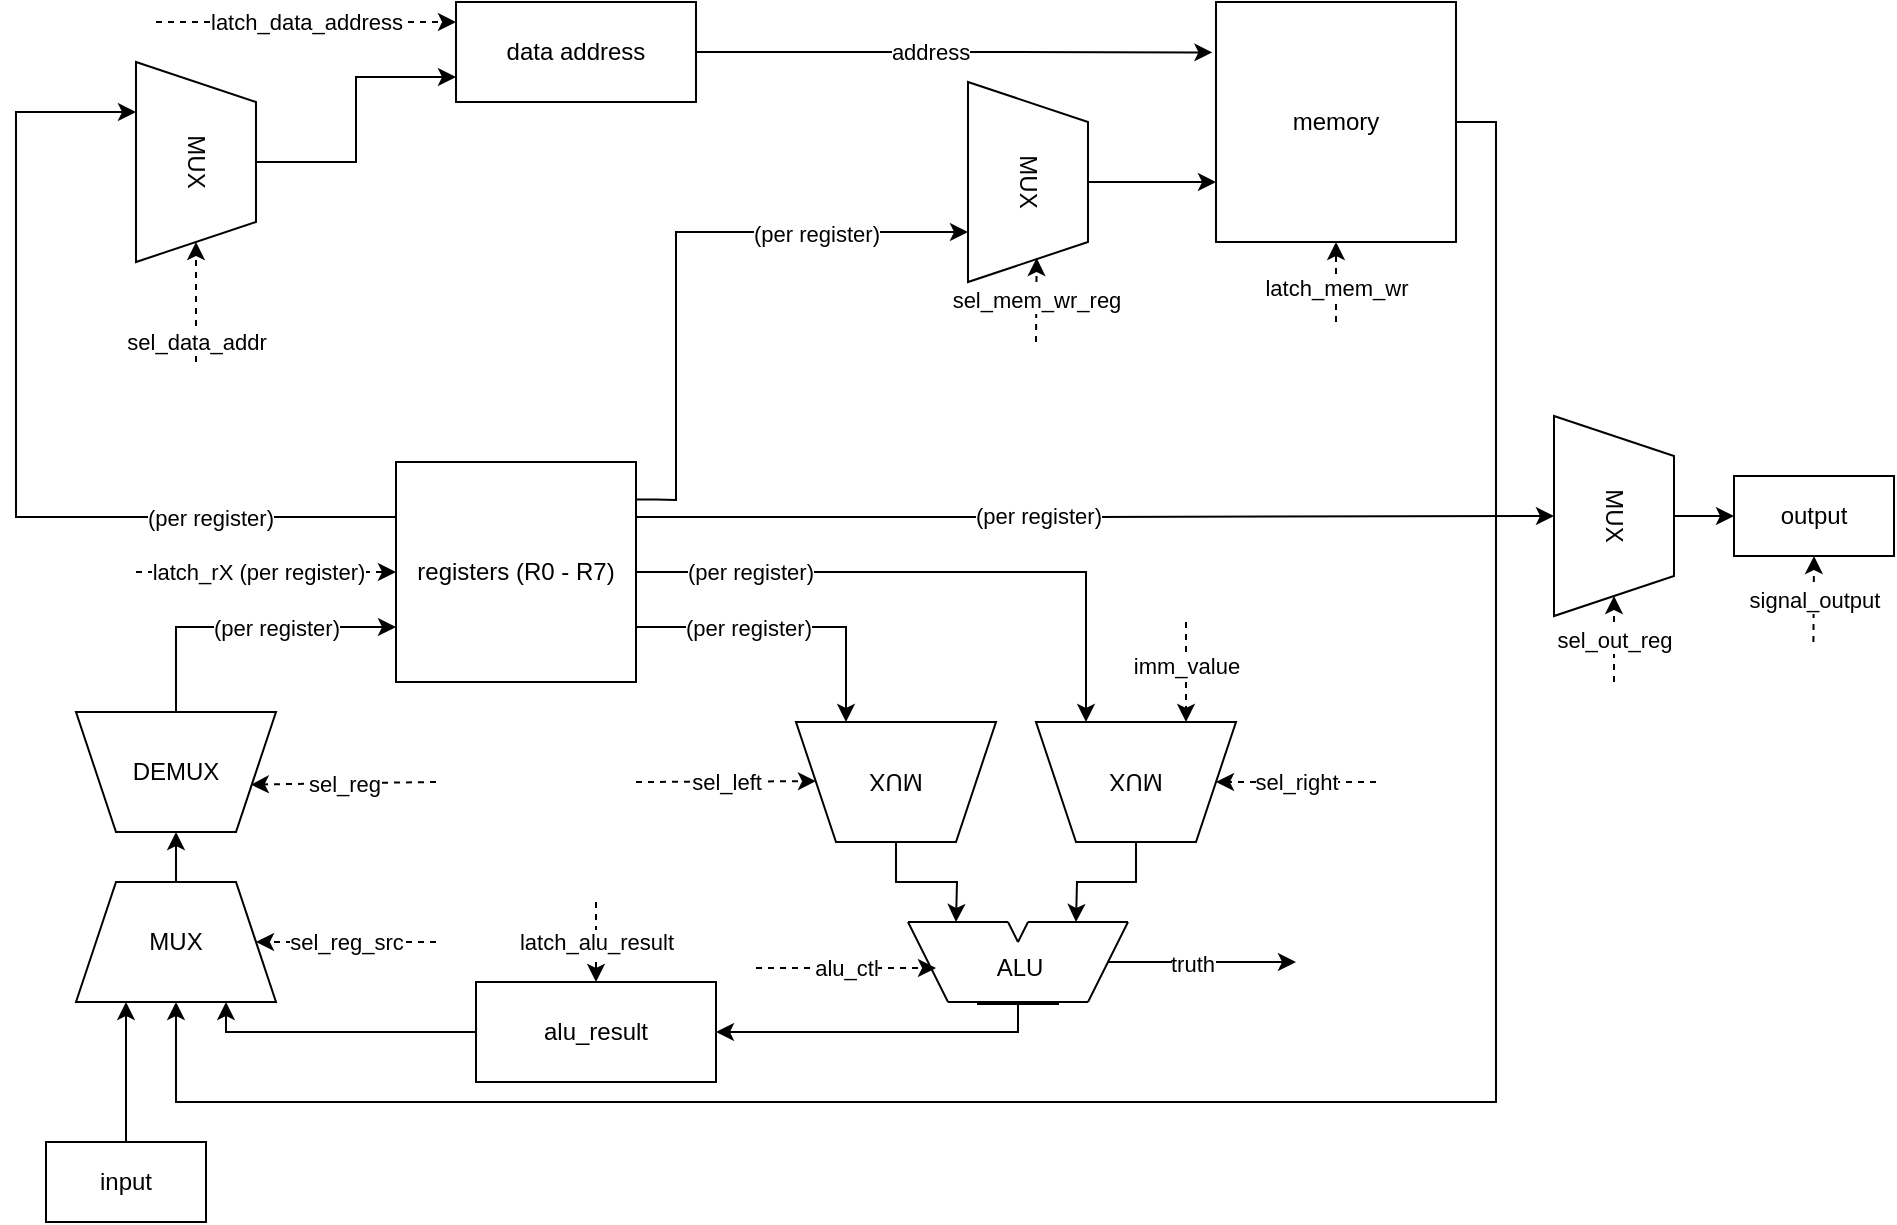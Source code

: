 <mxfile version="24.4.6" type="device">
  <diagram name="Page-1" id="7e0a89b8-554c-2b80-1dc8-d5c74ca68de4">
    <mxGraphModel dx="1188" dy="624" grid="1" gridSize="10" guides="1" tooltips="1" connect="1" arrows="1" fold="1" page="1" pageScale="1" pageWidth="1100" pageHeight="850" background="none" math="0" shadow="0">
      <root>
        <mxCell id="0" />
        <mxCell id="1" parent="0" />
        <mxCell id="mbTVtiMHDX3Djsl5jZRn-1" value="data address" style="rounded=0;whiteSpace=wrap;html=1;" parent="1" vertex="1">
          <mxGeometry x="240" y="40" width="120" height="50" as="geometry" />
        </mxCell>
        <mxCell id="mbTVtiMHDX3Djsl5jZRn-102" style="edgeStyle=orthogonalEdgeStyle;rounded=0;orthogonalLoop=1;jettySize=auto;html=1;entryX=0.5;entryY=1;entryDx=0;entryDy=0;" parent="1" source="mbTVtiMHDX3Djsl5jZRn-2" target="mbTVtiMHDX3Djsl5jZRn-63" edge="1">
          <mxGeometry relative="1" as="geometry">
            <Array as="points">
              <mxPoint x="760" y="100" />
              <mxPoint x="760" y="590" />
              <mxPoint x="100" y="590" />
            </Array>
          </mxGeometry>
        </mxCell>
        <mxCell id="mbTVtiMHDX3Djsl5jZRn-2" value="memory" style="rounded=0;whiteSpace=wrap;html=1;" parent="1" vertex="1">
          <mxGeometry x="620" y="40" width="120" height="120" as="geometry" />
        </mxCell>
        <mxCell id="mbTVtiMHDX3Djsl5jZRn-3" style="edgeStyle=orthogonalEdgeStyle;rounded=0;orthogonalLoop=1;jettySize=auto;html=1;entryX=-0.015;entryY=0.21;entryDx=0;entryDy=0;entryPerimeter=0;" parent="1" source="mbTVtiMHDX3Djsl5jZRn-1" target="mbTVtiMHDX3Djsl5jZRn-2" edge="1">
          <mxGeometry relative="1" as="geometry" />
        </mxCell>
        <mxCell id="mbTVtiMHDX3Djsl5jZRn-7" value="address" style="edgeLabel;html=1;align=center;verticalAlign=middle;resizable=0;points=[];" parent="mbTVtiMHDX3Djsl5jZRn-3" vertex="1" connectable="0">
          <mxGeometry x="-0.104" relative="1" as="geometry">
            <mxPoint x="1" as="offset" />
          </mxGeometry>
        </mxCell>
        <mxCell id="mbTVtiMHDX3Djsl5jZRn-4" value="" style="endArrow=classic;html=1;rounded=0;dashed=1;" parent="1" edge="1">
          <mxGeometry width="50" height="50" relative="1" as="geometry">
            <mxPoint x="90" y="50" as="sourcePoint" />
            <mxPoint x="240" y="50" as="targetPoint" />
          </mxGeometry>
        </mxCell>
        <mxCell id="mbTVtiMHDX3Djsl5jZRn-6" value="latch_data_address" style="edgeLabel;html=1;align=center;verticalAlign=middle;resizable=0;points=[];" parent="mbTVtiMHDX3Djsl5jZRn-4" vertex="1" connectable="0">
          <mxGeometry x="-0.004" relative="1" as="geometry">
            <mxPoint as="offset" />
          </mxGeometry>
        </mxCell>
        <mxCell id="mbTVtiMHDX3Djsl5jZRn-15" style="edgeStyle=orthogonalEdgeStyle;rounded=0;orthogonalLoop=1;jettySize=auto;html=1;exitX=0;exitY=0.25;exitDx=0;exitDy=0;entryX=0.25;entryY=1;entryDx=0;entryDy=0;" parent="1" source="mbTVtiMHDX3Djsl5jZRn-8" target="mbTVtiMHDX3Djsl5jZRn-12" edge="1">
          <mxGeometry relative="1" as="geometry">
            <mxPoint x="290" y="200" as="sourcePoint" />
            <mxPoint x="30" y="80" as="targetPoint" />
            <Array as="points">
              <mxPoint x="20" y="297" />
              <mxPoint x="20" y="95" />
            </Array>
          </mxGeometry>
        </mxCell>
        <mxCell id="mbTVtiMHDX3Djsl5jZRn-19" value="(per register)" style="edgeLabel;html=1;align=center;verticalAlign=middle;resizable=0;points=[];" parent="mbTVtiMHDX3Djsl5jZRn-15" vertex="1" connectable="0">
          <mxGeometry x="-0.324" y="-2" relative="1" as="geometry">
            <mxPoint x="60" y="2" as="offset" />
          </mxGeometry>
        </mxCell>
        <mxCell id="mbTVtiMHDX3Djsl5jZRn-88" style="edgeStyle=orthogonalEdgeStyle;rounded=0;orthogonalLoop=1;jettySize=auto;html=1;entryX=0.75;entryY=1;entryDx=0;entryDy=0;exitX=1.003;exitY=0.171;exitDx=0;exitDy=0;exitPerimeter=0;" parent="1" source="mbTVtiMHDX3Djsl5jZRn-8" target="mbTVtiMHDX3Djsl5jZRn-91" edge="1">
          <mxGeometry relative="1" as="geometry">
            <mxPoint x="340" y="280" as="sourcePoint" />
            <mxPoint x="480" y="166" as="targetPoint" />
            <Array as="points">
              <mxPoint x="340" y="289" />
              <mxPoint x="350" y="289" />
              <mxPoint x="350" y="155" />
            </Array>
          </mxGeometry>
        </mxCell>
        <mxCell id="mbTVtiMHDX3Djsl5jZRn-90" value="&lt;div&gt;(per register)&lt;/div&gt;" style="edgeLabel;html=1;align=center;verticalAlign=middle;resizable=0;points=[];" parent="mbTVtiMHDX3Djsl5jZRn-88" vertex="1" connectable="0">
          <mxGeometry x="0.487" y="-1" relative="1" as="geometry">
            <mxPoint as="offset" />
          </mxGeometry>
        </mxCell>
        <mxCell id="mbTVtiMHDX3Djsl5jZRn-108" style="edgeStyle=orthogonalEdgeStyle;rounded=0;orthogonalLoop=1;jettySize=auto;html=1;exitX=1;exitY=0.25;exitDx=0;exitDy=0;entryX=0.5;entryY=1;entryDx=0;entryDy=0;" parent="1" source="mbTVtiMHDX3Djsl5jZRn-8" target="mbTVtiMHDX3Djsl5jZRn-109" edge="1">
          <mxGeometry relative="1" as="geometry">
            <mxPoint x="620" y="297" as="targetPoint" />
          </mxGeometry>
        </mxCell>
        <mxCell id="mbTVtiMHDX3Djsl5jZRn-115" value="(per register)" style="edgeLabel;html=1;align=center;verticalAlign=middle;resizable=0;points=[];" parent="mbTVtiMHDX3Djsl5jZRn-108" vertex="1" connectable="0">
          <mxGeometry x="-0.128" y="1" relative="1" as="geometry">
            <mxPoint as="offset" />
          </mxGeometry>
        </mxCell>
        <mxCell id="mbTVtiMHDX3Djsl5jZRn-8" value="&lt;div&gt;registers (R0 - R7)&lt;/div&gt;" style="rounded=0;whiteSpace=wrap;html=1;" parent="1" vertex="1">
          <mxGeometry x="210" y="270" width="120" height="110" as="geometry" />
        </mxCell>
        <mxCell id="mbTVtiMHDX3Djsl5jZRn-10" value="" style="endArrow=classic;html=1;rounded=0;dashed=1;entryX=0.25;entryY=1;entryDx=0;entryDy=0;" parent="1" target="mbTVtiMHDX3Djsl5jZRn-36" edge="1">
          <mxGeometry width="50" height="50" relative="1" as="geometry">
            <mxPoint x="605" y="350" as="sourcePoint" />
            <mxPoint x="610" y="400" as="targetPoint" />
          </mxGeometry>
        </mxCell>
        <mxCell id="mbTVtiMHDX3Djsl5jZRn-11" value="imm_value" style="edgeLabel;html=1;align=center;verticalAlign=middle;resizable=0;points=[];" parent="mbTVtiMHDX3Djsl5jZRn-10" vertex="1" connectable="0">
          <mxGeometry x="-0.004" relative="1" as="geometry">
            <mxPoint y="-3" as="offset" />
          </mxGeometry>
        </mxCell>
        <mxCell id="mbTVtiMHDX3Djsl5jZRn-14" style="edgeStyle=orthogonalEdgeStyle;rounded=0;orthogonalLoop=1;jettySize=auto;html=1;entryX=0;entryY=0.75;entryDx=0;entryDy=0;" parent="1" source="mbTVtiMHDX3Djsl5jZRn-12" target="mbTVtiMHDX3Djsl5jZRn-1" edge="1">
          <mxGeometry relative="1" as="geometry" />
        </mxCell>
        <mxCell id="mbTVtiMHDX3Djsl5jZRn-12" value="MUX" style="shape=trapezoid;perimeter=trapezoidPerimeter;whiteSpace=wrap;html=1;fixedSize=1;rotation=90;" parent="1" vertex="1">
          <mxGeometry x="60" y="90" width="100" height="60" as="geometry" />
        </mxCell>
        <mxCell id="mbTVtiMHDX3Djsl5jZRn-16" value="" style="endArrow=classic;html=1;rounded=0;dashed=1;entryX=1;entryY=0.5;entryDx=0;entryDy=0;" parent="1" target="mbTVtiMHDX3Djsl5jZRn-12" edge="1">
          <mxGeometry width="50" height="50" relative="1" as="geometry">
            <mxPoint x="110" y="220" as="sourcePoint" />
            <mxPoint x="190" y="220" as="targetPoint" />
          </mxGeometry>
        </mxCell>
        <mxCell id="mbTVtiMHDX3Djsl5jZRn-17" value="sel_data_addr" style="edgeLabel;html=1;align=center;verticalAlign=middle;resizable=0;points=[];" parent="mbTVtiMHDX3Djsl5jZRn-16" vertex="1" connectable="0">
          <mxGeometry x="-0.004" relative="1" as="geometry">
            <mxPoint y="20" as="offset" />
          </mxGeometry>
        </mxCell>
        <mxCell id="mbTVtiMHDX3Djsl5jZRn-33" value="" style="group" parent="1" vertex="1" connectable="0">
          <mxGeometry x="466" y="500" width="110" height="40" as="geometry" />
        </mxCell>
        <mxCell id="mbTVtiMHDX3Djsl5jZRn-21" value="" style="endArrow=none;html=1;rounded=0;" parent="mbTVtiMHDX3Djsl5jZRn-33" edge="1">
          <mxGeometry width="50" height="50" relative="1" as="geometry">
            <mxPoint x="20" y="40" as="sourcePoint" />
            <mxPoint x="90" y="40" as="targetPoint" />
          </mxGeometry>
        </mxCell>
        <mxCell id="mbTVtiMHDX3Djsl5jZRn-22" value="" style="endArrow=none;html=1;rounded=0;" parent="mbTVtiMHDX3Djsl5jZRn-33" edge="1">
          <mxGeometry width="50" height="50" relative="1" as="geometry">
            <mxPoint as="sourcePoint" />
            <mxPoint x="20" y="40" as="targetPoint" />
          </mxGeometry>
        </mxCell>
        <mxCell id="mbTVtiMHDX3Djsl5jZRn-24" value="" style="endArrow=none;html=1;rounded=0;" parent="mbTVtiMHDX3Djsl5jZRn-33" edge="1">
          <mxGeometry width="50" height="50" relative="1" as="geometry">
            <mxPoint x="90" y="40" as="sourcePoint" />
            <mxPoint x="110" as="targetPoint" />
          </mxGeometry>
        </mxCell>
        <mxCell id="mbTVtiMHDX3Djsl5jZRn-25" value="" style="endArrow=none;html=1;rounded=0;" parent="mbTVtiMHDX3Djsl5jZRn-33" edge="1">
          <mxGeometry width="50" height="50" relative="1" as="geometry">
            <mxPoint as="sourcePoint" />
            <mxPoint x="50" as="targetPoint" />
          </mxGeometry>
        </mxCell>
        <mxCell id="mbTVtiMHDX3Djsl5jZRn-29" value="ALU" style="text;html=1;align=center;verticalAlign=middle;whiteSpace=wrap;rounded=0;" parent="mbTVtiMHDX3Djsl5jZRn-33" vertex="1">
          <mxGeometry x="26" y="8" width="60" height="30" as="geometry" />
        </mxCell>
        <mxCell id="mbTVtiMHDX3Djsl5jZRn-30" value="" style="endArrow=none;html=1;rounded=0;" parent="mbTVtiMHDX3Djsl5jZRn-33" edge="1">
          <mxGeometry width="50" height="50" relative="1" as="geometry">
            <mxPoint x="60" as="sourcePoint" />
            <mxPoint x="110" as="targetPoint" />
          </mxGeometry>
        </mxCell>
        <mxCell id="mbTVtiMHDX3Djsl5jZRn-31" value="" style="endArrow=none;html=1;rounded=0;" parent="mbTVtiMHDX3Djsl5jZRn-33" edge="1">
          <mxGeometry width="50" height="50" relative="1" as="geometry">
            <mxPoint x="50" as="sourcePoint" />
            <mxPoint x="55" y="10" as="targetPoint" />
          </mxGeometry>
        </mxCell>
        <mxCell id="mbTVtiMHDX3Djsl5jZRn-32" value="" style="endArrow=none;html=1;rounded=0;" parent="mbTVtiMHDX3Djsl5jZRn-33" edge="1">
          <mxGeometry width="50" height="50" relative="1" as="geometry">
            <mxPoint x="55" y="10" as="sourcePoint" />
            <mxPoint x="60" as="targetPoint" />
          </mxGeometry>
        </mxCell>
        <mxCell id="mbTVtiMHDX3Djsl5jZRn-48" style="edgeStyle=orthogonalEdgeStyle;rounded=0;orthogonalLoop=1;jettySize=auto;html=1;" parent="1" source="mbTVtiMHDX3Djsl5jZRn-35" edge="1">
          <mxGeometry relative="1" as="geometry">
            <mxPoint x="490" y="500" as="targetPoint" />
          </mxGeometry>
        </mxCell>
        <mxCell id="mbTVtiMHDX3Djsl5jZRn-35" value="MUX" style="shape=trapezoid;perimeter=trapezoidPerimeter;whiteSpace=wrap;html=1;fixedSize=1;rotation=-180;" parent="1" vertex="1">
          <mxGeometry x="410" y="400" width="100" height="60" as="geometry" />
        </mxCell>
        <mxCell id="mbTVtiMHDX3Djsl5jZRn-50" style="edgeStyle=orthogonalEdgeStyle;rounded=0;orthogonalLoop=1;jettySize=auto;html=1;exitX=0.5;exitY=0;exitDx=0;exitDy=0;" parent="1" source="mbTVtiMHDX3Djsl5jZRn-36" edge="1">
          <mxGeometry relative="1" as="geometry">
            <mxPoint x="550" y="500" as="targetPoint" />
          </mxGeometry>
        </mxCell>
        <mxCell id="mbTVtiMHDX3Djsl5jZRn-36" value="MUX" style="shape=trapezoid;perimeter=trapezoidPerimeter;whiteSpace=wrap;html=1;fixedSize=1;rotation=-180;" parent="1" vertex="1">
          <mxGeometry x="530" y="400" width="100" height="60" as="geometry" />
        </mxCell>
        <mxCell id="mbTVtiMHDX3Djsl5jZRn-41" style="edgeStyle=orthogonalEdgeStyle;rounded=0;orthogonalLoop=1;jettySize=auto;html=1;entryX=0.75;entryY=1;entryDx=0;entryDy=0;exitX=1;exitY=0.75;exitDx=0;exitDy=0;" parent="1" source="mbTVtiMHDX3Djsl5jZRn-8" target="mbTVtiMHDX3Djsl5jZRn-35" edge="1">
          <mxGeometry relative="1" as="geometry">
            <mxPoint x="340" y="270" as="sourcePoint" />
          </mxGeometry>
        </mxCell>
        <mxCell id="mbTVtiMHDX3Djsl5jZRn-47" value="(per register)" style="edgeLabel;html=1;align=center;verticalAlign=middle;resizable=0;points=[];" parent="mbTVtiMHDX3Djsl5jZRn-41" vertex="1" connectable="0">
          <mxGeometry x="-0.45" relative="1" as="geometry">
            <mxPoint x="14" as="offset" />
          </mxGeometry>
        </mxCell>
        <mxCell id="mbTVtiMHDX3Djsl5jZRn-42" style="edgeStyle=orthogonalEdgeStyle;rounded=0;orthogonalLoop=1;jettySize=auto;html=1;entryX=0.75;entryY=1;entryDx=0;entryDy=0;exitX=1;exitY=0.5;exitDx=0;exitDy=0;" parent="1" source="mbTVtiMHDX3Djsl5jZRn-8" target="mbTVtiMHDX3Djsl5jZRn-36" edge="1">
          <mxGeometry relative="1" as="geometry">
            <mxPoint x="340" y="247" as="sourcePoint" />
            <mxPoint x="600" y="370" as="targetPoint" />
          </mxGeometry>
        </mxCell>
        <mxCell id="mbTVtiMHDX3Djsl5jZRn-45" value="(per register)" style="edgeLabel;html=1;align=center;verticalAlign=middle;resizable=0;points=[];" parent="mbTVtiMHDX3Djsl5jZRn-42" vertex="1" connectable="0">
          <mxGeometry x="-0.353" y="2" relative="1" as="geometry">
            <mxPoint x="-40" y="2" as="offset" />
          </mxGeometry>
        </mxCell>
        <mxCell id="mbTVtiMHDX3Djsl5jZRn-51" value="" style="endArrow=classic;html=1;rounded=0;dashed=1;entryX=0;entryY=0.5;entryDx=0;entryDy=0;" parent="1" edge="1">
          <mxGeometry width="50" height="50" relative="1" as="geometry">
            <mxPoint x="330" y="430" as="sourcePoint" />
            <mxPoint x="420" y="429.58" as="targetPoint" />
          </mxGeometry>
        </mxCell>
        <mxCell id="mbTVtiMHDX3Djsl5jZRn-52" value="sel_left" style="edgeLabel;html=1;align=center;verticalAlign=middle;resizable=0;points=[];" parent="mbTVtiMHDX3Djsl5jZRn-51" vertex="1" connectable="0">
          <mxGeometry x="-0.004" relative="1" as="geometry">
            <mxPoint as="offset" />
          </mxGeometry>
        </mxCell>
        <mxCell id="mbTVtiMHDX3Djsl5jZRn-54" value="" style="endArrow=classic;html=1;rounded=0;dashed=1;entryX=0;entryY=0.5;entryDx=0;entryDy=0;" parent="1" target="mbTVtiMHDX3Djsl5jZRn-36" edge="1">
          <mxGeometry width="50" height="50" relative="1" as="geometry">
            <mxPoint x="700" y="430" as="sourcePoint" />
            <mxPoint x="640" y="430" as="targetPoint" />
          </mxGeometry>
        </mxCell>
        <mxCell id="mbTVtiMHDX3Djsl5jZRn-55" value="sel_right" style="edgeLabel;html=1;align=center;verticalAlign=middle;resizable=0;points=[];" parent="mbTVtiMHDX3Djsl5jZRn-54" vertex="1" connectable="0">
          <mxGeometry x="-0.004" relative="1" as="geometry">
            <mxPoint as="offset" />
          </mxGeometry>
        </mxCell>
        <mxCell id="mbTVtiMHDX3Djsl5jZRn-56" value="" style="endArrow=classic;html=1;rounded=0;dashed=1;" parent="1" edge="1">
          <mxGeometry width="50" height="50" relative="1" as="geometry">
            <mxPoint x="390" y="523" as="sourcePoint" />
            <mxPoint x="480" y="523" as="targetPoint" />
          </mxGeometry>
        </mxCell>
        <mxCell id="mbTVtiMHDX3Djsl5jZRn-57" value="alu_ctl" style="edgeLabel;html=1;align=center;verticalAlign=middle;resizable=0;points=[];" parent="mbTVtiMHDX3Djsl5jZRn-56" vertex="1" connectable="0">
          <mxGeometry x="-0.004" relative="1" as="geometry">
            <mxPoint as="offset" />
          </mxGeometry>
        </mxCell>
        <mxCell id="dnhSuoNJByi2-0SbZ8vb-2" style="edgeStyle=orthogonalEdgeStyle;rounded=0;orthogonalLoop=1;jettySize=auto;html=1;entryX=1;entryY=0.5;entryDx=0;entryDy=0;" edge="1" parent="1" source="mbTVtiMHDX3Djsl5jZRn-60" target="dnhSuoNJByi2-0SbZ8vb-1">
          <mxGeometry relative="1" as="geometry">
            <Array as="points">
              <mxPoint x="521" y="555" />
            </Array>
          </mxGeometry>
        </mxCell>
        <mxCell id="mbTVtiMHDX3Djsl5jZRn-60" value="" style="rounded=0;whiteSpace=wrap;html=1;" parent="1" vertex="1">
          <mxGeometry x="501" y="540" width="40" height="1" as="geometry" />
        </mxCell>
        <mxCell id="mbTVtiMHDX3Djsl5jZRn-65" style="edgeStyle=orthogonalEdgeStyle;rounded=0;orthogonalLoop=1;jettySize=auto;html=1;entryX=0.5;entryY=1;entryDx=0;entryDy=0;" parent="1" source="mbTVtiMHDX3Djsl5jZRn-63" target="mbTVtiMHDX3Djsl5jZRn-64" edge="1">
          <mxGeometry relative="1" as="geometry" />
        </mxCell>
        <mxCell id="mbTVtiMHDX3Djsl5jZRn-63" value="MUX" style="shape=trapezoid;perimeter=trapezoidPerimeter;whiteSpace=wrap;html=1;fixedSize=1;rotation=0;" parent="1" vertex="1">
          <mxGeometry x="50" y="480" width="100" height="60" as="geometry" />
        </mxCell>
        <mxCell id="mbTVtiMHDX3Djsl5jZRn-67" style="edgeStyle=orthogonalEdgeStyle;rounded=0;orthogonalLoop=1;jettySize=auto;html=1;exitX=0.5;exitY=0;exitDx=0;exitDy=0;entryX=0;entryY=0.75;entryDx=0;entryDy=0;" parent="1" source="mbTVtiMHDX3Djsl5jZRn-64" target="mbTVtiMHDX3Djsl5jZRn-8" edge="1">
          <mxGeometry relative="1" as="geometry">
            <mxPoint x="200" y="260" as="targetPoint" />
          </mxGeometry>
        </mxCell>
        <mxCell id="mbTVtiMHDX3Djsl5jZRn-71" value="(per register)" style="edgeLabel;html=1;align=center;verticalAlign=middle;resizable=0;points=[];" parent="mbTVtiMHDX3Djsl5jZRn-67" vertex="1" connectable="0">
          <mxGeometry x="0.406" y="1" relative="1" as="geometry">
            <mxPoint x="-15" y="1" as="offset" />
          </mxGeometry>
        </mxCell>
        <mxCell id="mbTVtiMHDX3Djsl5jZRn-64" value="DEMUX" style="shape=trapezoid;perimeter=trapezoidPerimeter;whiteSpace=wrap;html=1;fixedSize=1;rotation=0;flipH=1;flipV=1;" parent="1" vertex="1">
          <mxGeometry x="50" y="395" width="100" height="60" as="geometry" />
        </mxCell>
        <mxCell id="mbTVtiMHDX3Djsl5jZRn-72" value="" style="endArrow=classic;html=1;rounded=0;dashed=1;entryX=1;entryY=0.5;entryDx=0;entryDy=0;" parent="1" target="mbTVtiMHDX3Djsl5jZRn-63" edge="1">
          <mxGeometry width="50" height="50" relative="1" as="geometry">
            <mxPoint x="230" y="510" as="sourcePoint" />
            <mxPoint x="260" y="509.66" as="targetPoint" />
          </mxGeometry>
        </mxCell>
        <mxCell id="mbTVtiMHDX3Djsl5jZRn-73" value="sel_reg_src" style="edgeLabel;html=1;align=center;verticalAlign=middle;resizable=0;points=[];" parent="mbTVtiMHDX3Djsl5jZRn-72" vertex="1" connectable="0">
          <mxGeometry x="-0.004" relative="1" as="geometry">
            <mxPoint as="offset" />
          </mxGeometry>
        </mxCell>
        <mxCell id="mbTVtiMHDX3Djsl5jZRn-77" value="" style="endArrow=classic;html=1;rounded=0;dashed=1;entryX=0.126;entryY=0.395;entryDx=0;entryDy=0;entryPerimeter=0;" parent="1" target="mbTVtiMHDX3Djsl5jZRn-64" edge="1">
          <mxGeometry width="50" height="50" relative="1" as="geometry">
            <mxPoint x="230" y="430" as="sourcePoint" />
            <mxPoint x="150" y="430" as="targetPoint" />
          </mxGeometry>
        </mxCell>
        <mxCell id="mbTVtiMHDX3Djsl5jZRn-78" value="sel_reg" style="edgeLabel;html=1;align=center;verticalAlign=middle;resizable=0;points=[];" parent="mbTVtiMHDX3Djsl5jZRn-77" vertex="1" connectable="0">
          <mxGeometry x="-0.004" relative="1" as="geometry">
            <mxPoint as="offset" />
          </mxGeometry>
        </mxCell>
        <mxCell id="mbTVtiMHDX3Djsl5jZRn-79" value="input" style="rounded=0;whiteSpace=wrap;html=1;" parent="1" vertex="1">
          <mxGeometry x="35" y="610" width="80" height="40" as="geometry" />
        </mxCell>
        <mxCell id="mbTVtiMHDX3Djsl5jZRn-83" style="edgeStyle=orthogonalEdgeStyle;rounded=0;orthogonalLoop=1;jettySize=auto;html=1;entryX=0.25;entryY=1;entryDx=0;entryDy=0;" parent="1" source="mbTVtiMHDX3Djsl5jZRn-79" target="mbTVtiMHDX3Djsl5jZRn-63" edge="1">
          <mxGeometry relative="1" as="geometry">
            <mxPoint x="80" y="560" as="targetPoint" />
          </mxGeometry>
        </mxCell>
        <mxCell id="mbTVtiMHDX3Djsl5jZRn-84" value="" style="endArrow=classic;html=1;rounded=0;" parent="1" edge="1">
          <mxGeometry width="50" height="50" relative="1" as="geometry">
            <mxPoint x="566" y="520" as="sourcePoint" />
            <mxPoint x="660" y="520" as="targetPoint" />
          </mxGeometry>
        </mxCell>
        <mxCell id="mbTVtiMHDX3Djsl5jZRn-85" value="truth" style="edgeLabel;html=1;align=center;verticalAlign=middle;resizable=0;points=[];" parent="mbTVtiMHDX3Djsl5jZRn-84" vertex="1" connectable="0">
          <mxGeometry x="-0.116" y="-1" relative="1" as="geometry">
            <mxPoint as="offset" />
          </mxGeometry>
        </mxCell>
        <mxCell id="mbTVtiMHDX3Djsl5jZRn-86" value="" style="endArrow=classic;html=1;rounded=0;dashed=1;entryX=0;entryY=0.5;entryDx=0;entryDy=0;" parent="1" target="mbTVtiMHDX3Djsl5jZRn-8" edge="1">
          <mxGeometry width="50" height="50" relative="1" as="geometry">
            <mxPoint x="80" y="325" as="sourcePoint" />
            <mxPoint x="190" y="280" as="targetPoint" />
          </mxGeometry>
        </mxCell>
        <mxCell id="mbTVtiMHDX3Djsl5jZRn-87" value="latch_rX (per register)" style="edgeLabel;html=1;align=center;verticalAlign=middle;resizable=0;points=[];" parent="mbTVtiMHDX3Djsl5jZRn-86" vertex="1" connectable="0">
          <mxGeometry x="-0.004" relative="1" as="geometry">
            <mxPoint x="-4" as="offset" />
          </mxGeometry>
        </mxCell>
        <mxCell id="mbTVtiMHDX3Djsl5jZRn-92" style="edgeStyle=orthogonalEdgeStyle;rounded=0;orthogonalLoop=1;jettySize=auto;html=1;entryX=0;entryY=0.75;entryDx=0;entryDy=0;" parent="1" source="mbTVtiMHDX3Djsl5jZRn-91" target="mbTVtiMHDX3Djsl5jZRn-2" edge="1">
          <mxGeometry relative="1" as="geometry" />
        </mxCell>
        <mxCell id="mbTVtiMHDX3Djsl5jZRn-91" value="MUX" style="shape=trapezoid;perimeter=trapezoidPerimeter;whiteSpace=wrap;html=1;fixedSize=1;rotation=90;" parent="1" vertex="1">
          <mxGeometry x="476" y="100" width="100" height="60" as="geometry" />
        </mxCell>
        <mxCell id="mbTVtiMHDX3Djsl5jZRn-93" value="" style="endArrow=classic;html=1;rounded=0;dashed=1;entryX=0.5;entryY=1;entryDx=0;entryDy=0;" parent="1" target="mbTVtiMHDX3Djsl5jZRn-2" edge="1">
          <mxGeometry width="50" height="50" relative="1" as="geometry">
            <mxPoint x="680" y="200" as="sourcePoint" />
            <mxPoint x="720" y="190.0" as="targetPoint" />
          </mxGeometry>
        </mxCell>
        <mxCell id="mbTVtiMHDX3Djsl5jZRn-94" value="latch_mem_wr" style="edgeLabel;html=1;align=center;verticalAlign=middle;resizable=0;points=[];" parent="mbTVtiMHDX3Djsl5jZRn-93" vertex="1" connectable="0">
          <mxGeometry x="-0.004" relative="1" as="geometry">
            <mxPoint y="3" as="offset" />
          </mxGeometry>
        </mxCell>
        <mxCell id="mbTVtiMHDX3Djsl5jZRn-105" value="" style="endArrow=classic;html=1;rounded=0;dashed=1;entryX=0.88;entryY=0.428;entryDx=0;entryDy=0;entryPerimeter=0;" parent="1" target="mbTVtiMHDX3Djsl5jZRn-91" edge="1">
          <mxGeometry width="50" height="50" relative="1" as="geometry">
            <mxPoint x="530" y="210" as="sourcePoint" />
            <mxPoint x="530" y="170" as="targetPoint" />
          </mxGeometry>
        </mxCell>
        <mxCell id="mbTVtiMHDX3Djsl5jZRn-106" value="sel_mem_wr_reg" style="edgeLabel;html=1;align=center;verticalAlign=middle;resizable=0;points=[];" parent="mbTVtiMHDX3Djsl5jZRn-105" vertex="1" connectable="0">
          <mxGeometry x="-0.004" relative="1" as="geometry">
            <mxPoint as="offset" />
          </mxGeometry>
        </mxCell>
        <mxCell id="mbTVtiMHDX3Djsl5jZRn-107" value="output" style="rounded=0;whiteSpace=wrap;html=1;" parent="1" vertex="1">
          <mxGeometry x="879" y="277" width="80" height="40" as="geometry" />
        </mxCell>
        <mxCell id="mbTVtiMHDX3Djsl5jZRn-110" style="edgeStyle=orthogonalEdgeStyle;rounded=0;orthogonalLoop=1;jettySize=auto;html=1;entryX=0;entryY=0.5;entryDx=0;entryDy=0;" parent="1" source="mbTVtiMHDX3Djsl5jZRn-109" target="mbTVtiMHDX3Djsl5jZRn-107" edge="1">
          <mxGeometry relative="1" as="geometry" />
        </mxCell>
        <mxCell id="mbTVtiMHDX3Djsl5jZRn-109" value="MUX" style="shape=trapezoid;perimeter=trapezoidPerimeter;whiteSpace=wrap;html=1;fixedSize=1;rotation=90;" parent="1" vertex="1">
          <mxGeometry x="769" y="267" width="100" height="60" as="geometry" />
        </mxCell>
        <mxCell id="mbTVtiMHDX3Djsl5jZRn-111" value="" style="endArrow=classic;html=1;rounded=0;dashed=1;entryX=1;entryY=0.5;entryDx=0;entryDy=0;" parent="1" target="mbTVtiMHDX3Djsl5jZRn-109" edge="1">
          <mxGeometry width="50" height="50" relative="1" as="geometry">
            <mxPoint x="819" y="380" as="sourcePoint" />
            <mxPoint x="823" y="336" as="targetPoint" />
          </mxGeometry>
        </mxCell>
        <mxCell id="mbTVtiMHDX3Djsl5jZRn-112" value="sel_out_reg" style="edgeLabel;html=1;align=center;verticalAlign=middle;resizable=0;points=[];" parent="mbTVtiMHDX3Djsl5jZRn-111" vertex="1" connectable="0">
          <mxGeometry x="-0.004" relative="1" as="geometry">
            <mxPoint as="offset" />
          </mxGeometry>
        </mxCell>
        <mxCell id="mbTVtiMHDX3Djsl5jZRn-113" value="" style="endArrow=classic;html=1;rounded=0;dashed=1;entryX=0.5;entryY=1;entryDx=0;entryDy=0;" parent="1" target="mbTVtiMHDX3Djsl5jZRn-107" edge="1">
          <mxGeometry width="50" height="50" relative="1" as="geometry">
            <mxPoint x="918.71" y="360" as="sourcePoint" />
            <mxPoint x="919" y="330" as="targetPoint" />
          </mxGeometry>
        </mxCell>
        <mxCell id="mbTVtiMHDX3Djsl5jZRn-114" value="signal_output" style="edgeLabel;html=1;align=center;verticalAlign=middle;resizable=0;points=[];" parent="mbTVtiMHDX3Djsl5jZRn-113" vertex="1" connectable="0">
          <mxGeometry x="-0.004" relative="1" as="geometry">
            <mxPoint as="offset" />
          </mxGeometry>
        </mxCell>
        <mxCell id="dnhSuoNJByi2-0SbZ8vb-3" style="edgeStyle=orthogonalEdgeStyle;rounded=0;orthogonalLoop=1;jettySize=auto;html=1;entryX=0.75;entryY=1;entryDx=0;entryDy=0;" edge="1" parent="1" source="dnhSuoNJByi2-0SbZ8vb-1" target="mbTVtiMHDX3Djsl5jZRn-63">
          <mxGeometry relative="1" as="geometry">
            <Array as="points">
              <mxPoint x="125" y="555" />
            </Array>
          </mxGeometry>
        </mxCell>
        <mxCell id="dnhSuoNJByi2-0SbZ8vb-1" value="alu_result" style="rounded=0;whiteSpace=wrap;html=1;" vertex="1" parent="1">
          <mxGeometry x="250" y="530" width="120" height="50" as="geometry" />
        </mxCell>
        <mxCell id="dnhSuoNJByi2-0SbZ8vb-4" value="" style="endArrow=classic;html=1;rounded=0;dashed=1;entryX=0.5;entryY=0;entryDx=0;entryDy=0;" edge="1" parent="1" target="dnhSuoNJByi2-0SbZ8vb-1">
          <mxGeometry width="50" height="50" relative="1" as="geometry">
            <mxPoint x="310" y="490" as="sourcePoint" />
            <mxPoint x="309.71" y="520" as="targetPoint" />
          </mxGeometry>
        </mxCell>
        <mxCell id="dnhSuoNJByi2-0SbZ8vb-5" value="latch_alu_result" style="edgeLabel;html=1;align=center;verticalAlign=middle;resizable=0;points=[];" vertex="1" connectable="0" parent="dnhSuoNJByi2-0SbZ8vb-4">
          <mxGeometry x="-0.004" relative="1" as="geometry">
            <mxPoint as="offset" />
          </mxGeometry>
        </mxCell>
      </root>
    </mxGraphModel>
  </diagram>
</mxfile>
